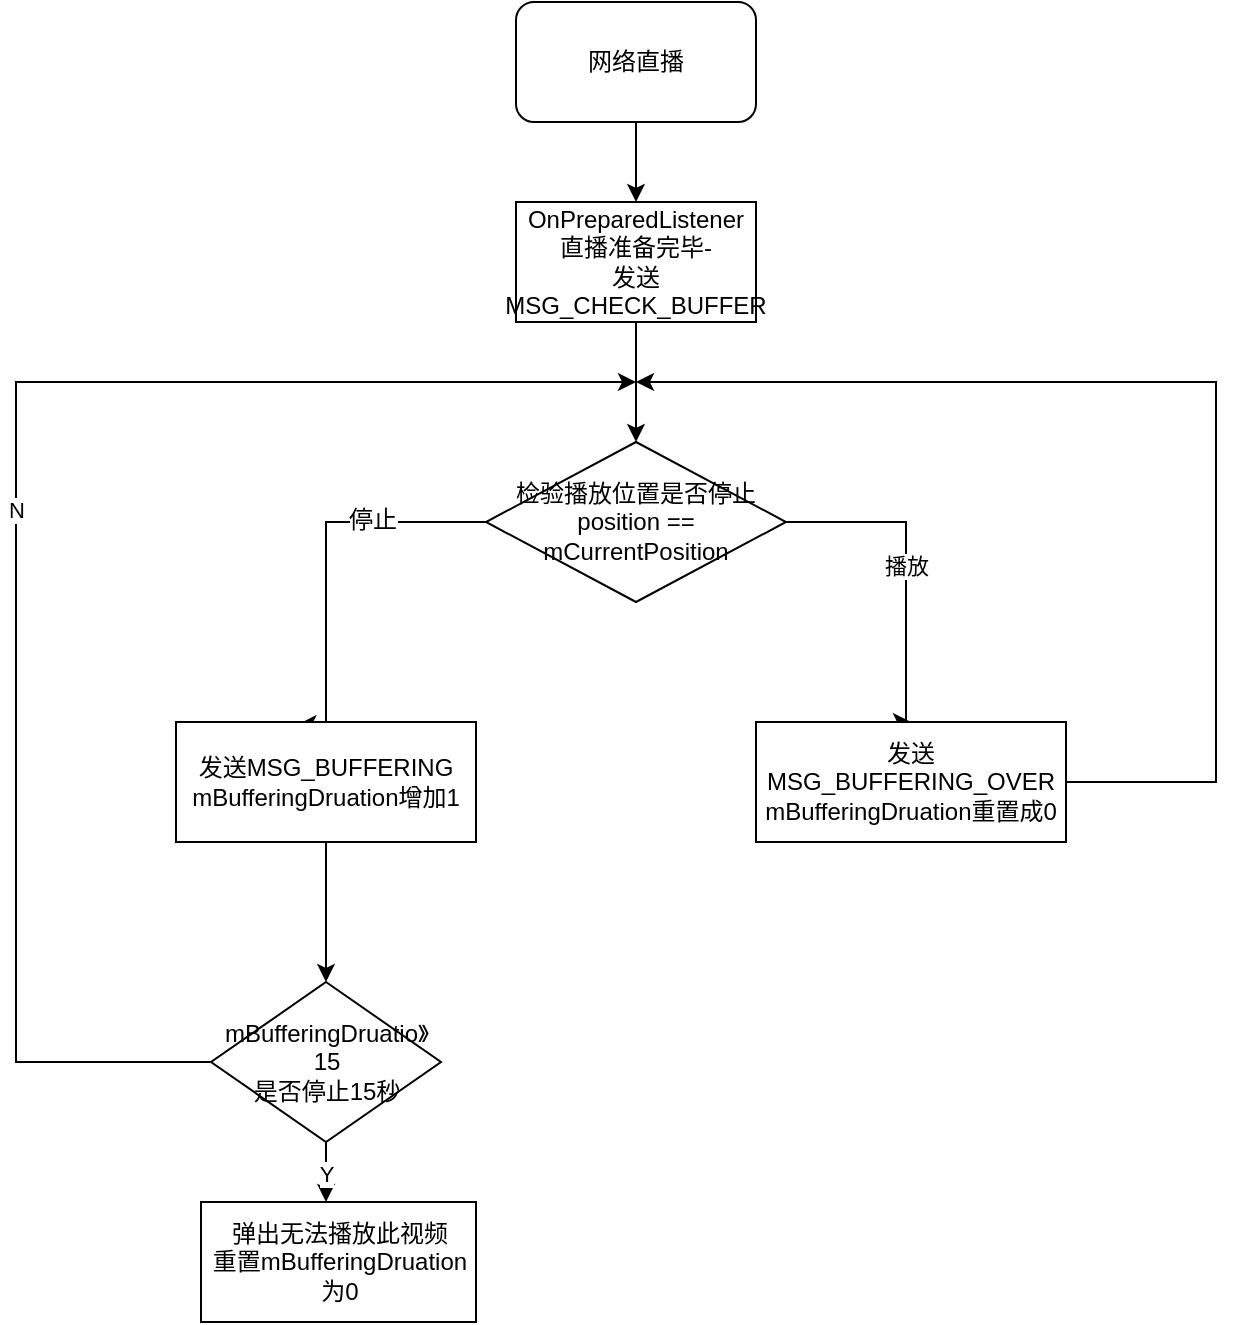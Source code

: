 <mxfile version="12.4.9" type="github">
  <diagram id="6KuO3eHdGez_kDb1BFwm" name="第 1 页">
    <mxGraphModel dx="1316" dy="788" grid="1" gridSize="10" guides="1" tooltips="1" connect="1" arrows="1" fold="1" page="1" pageScale="1" pageWidth="827" pageHeight="1169" math="0" shadow="0">
      <root>
        <mxCell id="0"/>
        <mxCell id="1" parent="0"/>
        <mxCell id="K7985m7bUiKxOJ6McL9o-3" style="edgeStyle=orthogonalEdgeStyle;rounded=0;orthogonalLoop=1;jettySize=auto;html=1;entryX=0.5;entryY=0;entryDx=0;entryDy=0;" edge="1" parent="1" source="K7985m7bUiKxOJ6McL9o-1" target="K7985m7bUiKxOJ6McL9o-2">
          <mxGeometry relative="1" as="geometry"/>
        </mxCell>
        <mxCell id="K7985m7bUiKxOJ6McL9o-1" value="网络直播" style="rounded=1;whiteSpace=wrap;html=1;" vertex="1" parent="1">
          <mxGeometry x="340" y="140" width="120" height="60" as="geometry"/>
        </mxCell>
        <mxCell id="K7985m7bUiKxOJ6McL9o-5" style="edgeStyle=orthogonalEdgeStyle;rounded=0;orthogonalLoop=1;jettySize=auto;html=1;entryX=0.5;entryY=0;entryDx=0;entryDy=0;" edge="1" parent="1" source="K7985m7bUiKxOJ6McL9o-2" target="K7985m7bUiKxOJ6McL9o-4">
          <mxGeometry relative="1" as="geometry"/>
        </mxCell>
        <mxCell id="K7985m7bUiKxOJ6McL9o-2" value="OnPreparedListener&lt;br&gt;直播准备完毕-&lt;br&gt;发送MSG_CHECK_BUFFER" style="rounded=0;whiteSpace=wrap;html=1;" vertex="1" parent="1">
          <mxGeometry x="340" y="240" width="120" height="60" as="geometry"/>
        </mxCell>
        <mxCell id="K7985m7bUiKxOJ6McL9o-7" style="edgeStyle=orthogonalEdgeStyle;rounded=0;orthogonalLoop=1;jettySize=auto;html=1;exitX=0;exitY=0.5;exitDx=0;exitDy=0;entryX=0.408;entryY=0.017;entryDx=0;entryDy=0;entryPerimeter=0;" edge="1" parent="1" source="K7985m7bUiKxOJ6McL9o-4" target="K7985m7bUiKxOJ6McL9o-6">
          <mxGeometry relative="1" as="geometry">
            <Array as="points">
              <mxPoint x="245" y="400"/>
              <mxPoint x="245" y="501"/>
            </Array>
          </mxGeometry>
        </mxCell>
        <mxCell id="K7985m7bUiKxOJ6McL9o-8" value="停止" style="text;html=1;align=center;verticalAlign=middle;resizable=0;points=[];labelBackgroundColor=#ffffff;" vertex="1" connectable="0" parent="K7985m7bUiKxOJ6McL9o-7">
          <mxGeometry x="-0.412" y="-1" relative="1" as="geometry">
            <mxPoint as="offset"/>
          </mxGeometry>
        </mxCell>
        <mxCell id="K7985m7bUiKxOJ6McL9o-10" value="播放" style="edgeStyle=orthogonalEdgeStyle;rounded=0;orthogonalLoop=1;jettySize=auto;html=1;entryX=0.5;entryY=0;entryDx=0;entryDy=0;" edge="1" parent="1" source="K7985m7bUiKxOJ6McL9o-4" target="K7985m7bUiKxOJ6McL9o-9">
          <mxGeometry relative="1" as="geometry">
            <Array as="points">
              <mxPoint x="535" y="400"/>
            </Array>
          </mxGeometry>
        </mxCell>
        <mxCell id="K7985m7bUiKxOJ6McL9o-4" value="检验播放位置是否停止&lt;br&gt;position == mCurrentPosition" style="rhombus;whiteSpace=wrap;html=1;" vertex="1" parent="1">
          <mxGeometry x="325" y="360" width="150" height="80" as="geometry"/>
        </mxCell>
        <mxCell id="K7985m7bUiKxOJ6McL9o-15" style="edgeStyle=orthogonalEdgeStyle;rounded=0;orthogonalLoop=1;jettySize=auto;html=1;" edge="1" parent="1" source="K7985m7bUiKxOJ6McL9o-6" target="K7985m7bUiKxOJ6McL9o-11">
          <mxGeometry relative="1" as="geometry"/>
        </mxCell>
        <mxCell id="K7985m7bUiKxOJ6McL9o-6" value="发送MSG_BUFFERING&lt;br&gt;mBufferingDruation增加1" style="rounded=0;whiteSpace=wrap;html=1;" vertex="1" parent="1">
          <mxGeometry x="170" y="500" width="150" height="60" as="geometry"/>
        </mxCell>
        <mxCell id="K7985m7bUiKxOJ6McL9o-14" style="edgeStyle=orthogonalEdgeStyle;rounded=0;orthogonalLoop=1;jettySize=auto;html=1;" edge="1" parent="1" source="K7985m7bUiKxOJ6McL9o-9">
          <mxGeometry relative="1" as="geometry">
            <mxPoint x="400" y="330" as="targetPoint"/>
            <Array as="points">
              <mxPoint x="690" y="530"/>
              <mxPoint x="690" y="330"/>
            </Array>
          </mxGeometry>
        </mxCell>
        <mxCell id="K7985m7bUiKxOJ6McL9o-9" value="发送&lt;br&gt;MSG_BUFFERING_OVER&lt;br&gt;mBufferingDruation重置成0" style="rounded=0;whiteSpace=wrap;html=1;" vertex="1" parent="1">
          <mxGeometry x="460" y="500" width="155" height="60" as="geometry"/>
        </mxCell>
        <mxCell id="K7985m7bUiKxOJ6McL9o-16" value="Y" style="edgeStyle=orthogonalEdgeStyle;rounded=0;orthogonalLoop=1;jettySize=auto;html=1;" edge="1" parent="1" source="K7985m7bUiKxOJ6McL9o-11">
          <mxGeometry relative="1" as="geometry">
            <mxPoint x="245" y="740" as="targetPoint"/>
          </mxGeometry>
        </mxCell>
        <mxCell id="K7985m7bUiKxOJ6McL9o-18" value="N" style="edgeStyle=orthogonalEdgeStyle;rounded=0;orthogonalLoop=1;jettySize=auto;html=1;" edge="1" parent="1" source="K7985m7bUiKxOJ6McL9o-11">
          <mxGeometry relative="1" as="geometry">
            <mxPoint x="400" y="330" as="targetPoint"/>
            <Array as="points">
              <mxPoint x="90" y="670"/>
              <mxPoint x="90" y="330"/>
            </Array>
          </mxGeometry>
        </mxCell>
        <mxCell id="K7985m7bUiKxOJ6McL9o-11" value="mBufferingDruatio》15&lt;br&gt;是否停止15秒" style="rhombus;whiteSpace=wrap;html=1;" vertex="1" parent="1">
          <mxGeometry x="187.5" y="630" width="115" height="80" as="geometry"/>
        </mxCell>
        <mxCell id="K7985m7bUiKxOJ6McL9o-17" value="弹出无法播放此视频&lt;br&gt;重置mBufferingDruation为0" style="rounded=0;whiteSpace=wrap;html=1;" vertex="1" parent="1">
          <mxGeometry x="182.5" y="740" width="137.5" height="60" as="geometry"/>
        </mxCell>
      </root>
    </mxGraphModel>
  </diagram>
</mxfile>

